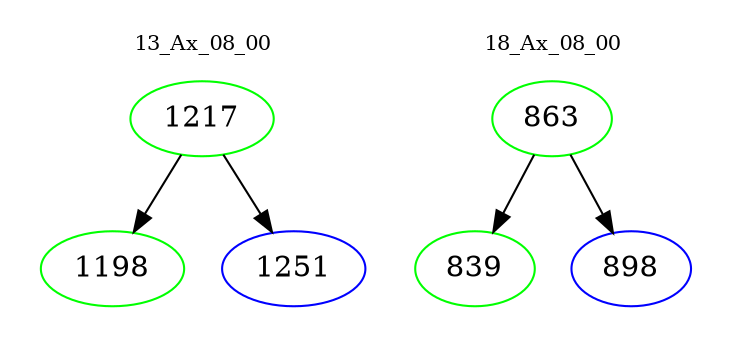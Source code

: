 digraph{
subgraph cluster_0 {
color = white
label = "13_Ax_08_00";
fontsize=10;
T0_1217 [label="1217", color="green"]
T0_1217 -> T0_1198 [color="black"]
T0_1198 [label="1198", color="green"]
T0_1217 -> T0_1251 [color="black"]
T0_1251 [label="1251", color="blue"]
}
subgraph cluster_1 {
color = white
label = "18_Ax_08_00";
fontsize=10;
T1_863 [label="863", color="green"]
T1_863 -> T1_839 [color="black"]
T1_839 [label="839", color="green"]
T1_863 -> T1_898 [color="black"]
T1_898 [label="898", color="blue"]
}
}
